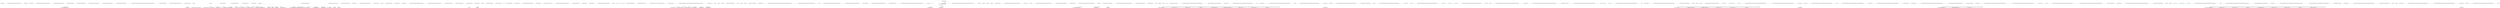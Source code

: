 digraph  {
n20 [label="Ninject.Interception.Dispatcher", span=""];
n0 [cluster="Ninject.Interception.Dispatcher.Dispatcher(Ninject.Interception.IAdviceRegistry, Ninject.Injection.IInjectorFactory)", label="Entry Ninject.Interception.Dispatcher.Dispatcher(Ninject.Interception.IAdviceRegistry, Ninject.Injection.IInjectorFactory)", span="11-11"];
n1 [cluster="Ninject.Interception.Dispatcher.Dispatcher(Ninject.Interception.IAdviceRegistry, Ninject.Injection.IInjectorFactory)", label="AdviceRegistry = adviceRegistry", span="13-13"];
n2 [cluster="Ninject.Interception.Dispatcher.Dispatcher(Ninject.Interception.IAdviceRegistry, Ninject.Injection.IInjectorFactory)", label="InjectorFactory = injectorFactory", span="14-14"];
n3 [cluster="Ninject.Interception.Dispatcher.Dispatcher(Ninject.Interception.IAdviceRegistry, Ninject.Injection.IInjectorFactory)", label="Exit Ninject.Interception.Dispatcher.Dispatcher(Ninject.Interception.IAdviceRegistry, Ninject.Injection.IInjectorFactory)", span="11-11"];
n4 [cluster="Ninject.Interception.Dispatcher.CreateInvocation(Ninject.Interception.MethodCall)", label="Entry Ninject.Interception.Dispatcher.CreateInvocation(Ninject.Interception.MethodCall)", span="17-17"];
n5 [cluster="Ninject.Interception.Dispatcher.CreateInvocation(Ninject.Interception.MethodCall)", label="var interceptors = AdviceRegistry.GetInterceptors(methodCall)", span="19-19"];
n6 [cluster="Ninject.Interception.Dispatcher.CreateInvocation(Ninject.Interception.MethodCall)", label="var injector = InjectorFactory.GetMethodInjector(methodCall.TargetMethod)", span="20-20"];
n7 [cluster="Ninject.Interception.Dispatcher.CreateInvocation(Ninject.Interception.MethodCall)", label="return new Invocation(methodCall, interceptors, injector);", span="22-22"];
n9 [cluster="Ninject.Interception.IAdviceRegistry.GetInterceptors(Ninject.Interception.MethodCall)", label="Entry Ninject.Interception.IAdviceRegistry.GetInterceptors(Ninject.Interception.MethodCall)", span="11-11"];
n10 [cluster="Ninject.Injection.IInjectorFactory.GetMethodInjector(System.Reflection.MethodInfo)", label="Entry Ninject.Injection.IInjectorFactory.GetMethodInjector(System.Reflection.MethodInfo)", span="11-11"];
n8 [cluster="Ninject.Interception.Dispatcher.CreateInvocation(Ninject.Interception.MethodCall)", label="Exit Ninject.Interception.Dispatcher.CreateInvocation(Ninject.Interception.MethodCall)", span="17-17"];
n11 [cluster="Ninject.Interception.Invocation.Invocation(Ninject.Interception.MethodCall, System.Collections.Generic.IEnumerable<Ninject.Interception.IInterceptor>, Ninject.Injection.Injectors.IMethodInjector)", label="Entry Ninject.Interception.Invocation.Invocation(Ninject.Interception.MethodCall, System.Collections.Generic.IEnumerable<Ninject.Interception.IInterceptor>, Ninject.Injection.Injectors.IMethodInjector)", span="15-15"];
n12 [cluster="Ninject.Interception.Dispatcher.Intercept(InvocationInfo)", label="Entry Ninject.Interception.Dispatcher.Intercept(InvocationInfo)", span="25-25"];
n13 [cluster="Ninject.Interception.Dispatcher.Intercept(InvocationInfo)", label="var methodCall = new MethodCall(info.Target, info.TargetMethod, info.CallingMethod, info.Arguments)", span="27-27"];
n14 [cluster="Ninject.Interception.Dispatcher.Intercept(InvocationInfo)", label="Invocation invocation = CreateInvocation(methodCall)", span="29-29"];
n18 [cluster="MethodCall.cstr", label="Entry MethodCall.cstr", span=""];
n15 [cluster="Ninject.Interception.Dispatcher.Intercept(InvocationInfo)", label="invocation.Proceed()", span="30-30"];
n16 [cluster="Ninject.Interception.Dispatcher.Intercept(InvocationInfo)", label="return invocation.ReturnValue;", span="32-32"];
n19 [cluster="Ninject.Interception.Invocation.Proceed()", label="Entry Ninject.Interception.Invocation.Proceed()", span="24-24"];
n17 [cluster="Ninject.Interception.Dispatcher.Intercept(InvocationInfo)", label="Exit Ninject.Interception.Dispatcher.Intercept(InvocationInfo)", span="25-25"];
m0_68 [cluster="Ninject.Planning.IPlanner.GetPlan(System.Type)", file="Context.cs", label="Entry Ninject.Planning.IPlanner.GetPlan(System.Type)", span="30-30"];
m0_30 [cluster="Ninject.Activation.Context.Resolve()", file="Context.cs", label="Entry Ninject.Activation.Context.Resolve()", span="135-135"];
m0_31 [cluster="Ninject.Activation.Context.Resolve()", file="Context.cs", label="this.IsCyclical(this.Request.ParentContext)", span="137-137"];
m0_32 [cluster="Ninject.Activation.Context.Resolve()", file="Context.cs", label="throw new ActivationException(ExceptionFormatter.CyclicalDependenciesDetected(this));", span="139-139"];
m0_33 [cluster="Ninject.Activation.Context.Resolve()", file="Context.cs", label="this.cachedScope = this.Request.GetScope() ?? this.Binding.GetScope(this)", span="144-144"];
m0_34 [cluster="Ninject.Activation.Context.Resolve()", file="Context.cs", label="this.cachedScope != null", span="146-146"];
m0_35 [cluster="Ninject.Activation.Context.Resolve()", file="Context.cs", label="this.cachedScope", span="148-148"];
m0_37 [cluster="Ninject.Activation.Context.Resolve()", file="Context.cs", label="return this.ResolveInternal(null);", span="155-155"];
m0_36 [cluster="Ninject.Activation.Context.Resolve()", file="Context.cs", label="return this.ResolveInternal(this.cachedScope);", span="150-150"];
m0_38 [cluster="Ninject.Activation.Context.Resolve()", file="Context.cs", label="Exit Ninject.Activation.Context.Resolve()", span="135-135"];
m0_29 [cluster="Ninject.Planning.Bindings.IBindingConfiguration.GetProvider(Ninject.Activation.IContext)", file="Context.cs", label="Entry Ninject.Planning.Bindings.IBindingConfiguration.GetProvider(Ninject.Activation.IContext)", span="75-75"];
m0_66 [cluster="System.Collections.Generic.Stack<T>.Pop()", file="Context.cs", label="Entry System.Collections.Generic.Stack<T>.Pop()", span="0-0"];
m0_70 [cluster="object.GetType()", file="Context.cs", label="Entry object.GetType()", span="0-0"];
m0_40 [cluster="Ninject.ActivationException.ActivationException(string)", file="Context.cs", label="Entry Ninject.ActivationException.ActivationException(string)", span="30-30"];
m0_21 [cluster="Ninject.Activation.Context.GetScope()", file="Context.cs", label="Entry Ninject.Activation.Context.GetScope()", span="117-117"];
m0_22 [cluster="Ninject.Activation.Context.GetScope()", file="Context.cs", label="return this.cachedScope ?? this.Request.GetScope() ?? this.Binding.GetScope(this);", span="119-119"];
m0_23 [cluster="Ninject.Activation.Context.GetScope()", file="Context.cs", label="Exit Ninject.Activation.Context.GetScope()", span="117-117"];
m0_41 [cluster="Ninject.Infrastructure.Introspection.ExceptionFormatter.CyclicalDependenciesDetected(Ninject.Activation.IContext)", file="Context.cs", label="Entry Ninject.Infrastructure.Introspection.ExceptionFormatter.CyclicalDependenciesDetected(Ninject.Activation.IContext)", span="149-149"];
m0_69 [cluster="Ninject.Activation.Caching.ICache.Remember(Ninject.Activation.IContext, Ninject.Activation.InstanceReference)", file="Context.cs", label="Entry Ninject.Activation.Caching.ICache.Remember(Ninject.Activation.IContext, Ninject.Activation.InstanceReference)", span="27-27"];
m0_18 [cluster="Ninject.Infrastructure.Ensure.ArgumentNotNull(object, string)", file="Context.cs", label="Entry Ninject.Infrastructure.Ensure.ArgumentNotNull(object, string)", span="22-22"];
m0_65 [cluster="Ninject.Activation.IProvider.Create(Ninject.Activation.IContext)", file="Context.cs", label="Entry Ninject.Activation.IProvider.Create(Ninject.Activation.IContext)", span="27-27"];
m0_42 [cluster="Ninject.Activation.Context.ResolveInternal(object)", file="Context.cs", label="Entry Ninject.Activation.Context.ResolveInternal(object)", span="164-164"];
m0_43 [cluster="Ninject.Activation.Context.ResolveInternal(object)", file="Context.cs", label="var cachedInstance = this.Cache.TryGet(this)", span="166-166"];
m0_55 [cluster="Ninject.Activation.Context.ResolveInternal(object)", file="Context.cs", label="scope != null", span="194-194"];
m0_44 [cluster="Ninject.Activation.Context.ResolveInternal(object)", file="Context.cs", label="cachedInstance != null", span="168-168"];
m0_45 [cluster="Ninject.Activation.Context.ResolveInternal(object)", file="Context.cs", label="return cachedInstance;", span="170-170"];
m0_46 [cluster="Ninject.Activation.Context.ResolveInternal(object)", file="Context.cs", label="this.Request.ActiveBindings.Push(this.Binding)", span="173-173"];
m0_47 [cluster="Ninject.Activation.Context.ResolveInternal(object)", file="Context.cs", label="var reference = new InstanceReference { Instance = this.GetProvider().Create(this) }", span="175-175"];
m0_48 [cluster="Ninject.Activation.Context.ResolveInternal(object)", file="Context.cs", label="this.Request.ActiveBindings.Pop()", span="177-177"];
m0_49 [cluster="Ninject.Activation.Context.ResolveInternal(object)", file="Context.cs", label="reference.Instance == null", span="179-179"];
m0_56 [cluster="Ninject.Activation.Context.ResolveInternal(object)", file="Context.cs", label="this.Cache.Remember(this, reference)", span="196-196"];
m0_58 [cluster="Ninject.Activation.Context.ResolveInternal(object)", file="Context.cs", label="this.Plan = this.Planner.GetPlan(reference.Instance.GetType())", span="201-201"];
m0_59 [cluster="Ninject.Activation.Context.ResolveInternal(object)", file="Context.cs", label="this.Pipeline.Activate(this, reference)", span="204-204"];
m0_60 [cluster="Ninject.Activation.Context.ResolveInternal(object)", file="Context.cs", label="return reference.Instance;", span="206-206"];
m0_50 [cluster="Ninject.Activation.Context.ResolveInternal(object)", file="Context.cs", label="!this.Kernel.Settings.AllowNullInjection", span="181-181"];
m0_51 [cluster="Ninject.Activation.Context.ResolveInternal(object)", file="Context.cs", label="throw new ActivationException(ExceptionFormatter.ProviderReturnedNull(this));", span="183-183"];
m0_52 [cluster="Ninject.Activation.Context.ResolveInternal(object)", file="Context.cs", label="this.Plan == null", span="186-186"];
m0_53 [cluster="Ninject.Activation.Context.ResolveInternal(object)", file="Context.cs", label="this.Plan = this.Planner.GetPlan(this.Request.Service)", span="188-188"];
m0_54 [cluster="Ninject.Activation.Context.ResolveInternal(object)", file="Context.cs", label="return null;", span="191-191"];
m0_57 [cluster="Ninject.Activation.Context.ResolveInternal(object)", file="Context.cs", label="this.Plan == null", span="199-199"];
m0_61 [cluster="Ninject.Activation.Context.ResolveInternal(object)", file="Context.cs", label="Exit Ninject.Activation.Context.ResolveInternal(object)", span="164-164"];
m0_24 [cluster="Ninject.Activation.IRequest.GetScope()", file="Context.cs", label="Entry Ninject.Activation.IRequest.GetScope()", span="89-89"];
m0_25 [cluster="Ninject.Planning.Bindings.IBindingConfiguration.GetScope(Ninject.Activation.IContext)", file="Context.cs", label="Entry Ninject.Planning.Bindings.IBindingConfiguration.GetScope(Ninject.Activation.IContext)", span="82-82"];
m0_81 [cluster="Ninject.Activation.IContext.GetScope()", file="Context.cs", label="Entry Ninject.Activation.IContext.GetScope()", span="72-72"];
m0_20 [cluster="System.Collections.Generic.IEnumerable<TSource>.ToList<TSource>()", file="Context.cs", label="Entry System.Collections.Generic.IEnumerable<TSource>.ToList<TSource>()", span="0-0"];
m0_67 [cluster="Ninject.Infrastructure.Introspection.ExceptionFormatter.ProviderReturnedNull(Ninject.Activation.IContext)", file="Context.cs", label="Entry Ninject.Infrastructure.Introspection.ExceptionFormatter.ProviderReturnedNull(Ninject.Activation.IContext)", span="313-313"];
m0_64 [cluster="Ninject.Activation.InstanceReference.InstanceReference()", file="Context.cs", label="Entry Ninject.Activation.InstanceReference.InstanceReference()", span="16-16"];
m0_26 [cluster="Ninject.Activation.Context.GetProvider()", file="Context.cs", label="Entry Ninject.Activation.Context.GetProvider()", span="126-126"];
m0_27 [cluster="Ninject.Activation.Context.GetProvider()", file="Context.cs", label="return this.Binding.GetProvider(this);", span="128-128"];
m0_28 [cluster="Ninject.Activation.Context.GetProvider()", file="Context.cs", label="Exit Ninject.Activation.Context.GetProvider()", span="126-126"];
m0_71 [cluster="Ninject.Activation.IPipeline.Activate(Ninject.Activation.IContext, Ninject.Activation.InstanceReference)", file="Context.cs", label="Entry Ninject.Activation.IPipeline.Activate(Ninject.Activation.IContext, Ninject.Activation.InstanceReference)", span="29-29"];
m0_39 [cluster="Ninject.Activation.Context.IsCyclical(Ninject.Activation.IContext)", file="Context.cs", label="Entry Ninject.Activation.Context.IsCyclical(Ninject.Activation.IContext)", span="209-209"];
m0_72 [cluster="Ninject.Activation.Context.IsCyclical(Ninject.Activation.IContext)", file="Context.cs", label="targetContext == null", span="211-211"];
m0_75 [cluster="Ninject.Activation.Context.IsCyclical(Ninject.Activation.IContext)", file="Context.cs", label="(this.Request.Target is ParameterTarget && targetContext.Request.Target is ParameterTarget) || targetContext.GetScope() != this.GetScope() || this.GetScope() == null", span="218-218"];
m0_77 [cluster="Ninject.Activation.Context.IsCyclical(Ninject.Activation.IContext)", file="Context.cs", label="this.IsCyclical(targetContext.Request.ParentContext)", span="224-224"];
m0_73 [cluster="Ninject.Activation.Context.IsCyclical(Ninject.Activation.IContext)", file="Context.cs", label="return false;", span="213-213"];
m0_76 [cluster="Ninject.Activation.Context.IsCyclical(Ninject.Activation.IContext)", file="Context.cs", label="return true;", span="220-220"];
m0_78 [cluster="Ninject.Activation.Context.IsCyclical(Ninject.Activation.IContext)", file="Context.cs", label="return true;", span="226-226"];
m0_79 [cluster="Ninject.Activation.Context.IsCyclical(Ninject.Activation.IContext)", file="Context.cs", label="return false;", span="229-229"];
m0_80 [cluster="Ninject.Activation.Context.IsCyclical(Ninject.Activation.IContext)", file="Context.cs", label="Exit Ninject.Activation.Context.IsCyclical(Ninject.Activation.IContext)", span="209-209"];
m0_62 [cluster="Ninject.Activation.Caching.ICache.TryGet(Ninject.Activation.IContext)", file="Context.cs", label="Entry Ninject.Activation.Caching.ICache.TryGet(Ninject.Activation.IContext)", span="34-34"];
m0_19 [cluster="System.Collections.Generic.IEnumerable<TSource>.Union<TSource>(System.Collections.Generic.IEnumerable<TSource>)", file="Context.cs", label="Entry System.Collections.Generic.IEnumerable<TSource>.Union<TSource>(System.Collections.Generic.IEnumerable<TSource>)", span="0-0"];
m0_63 [cluster="System.Collections.Generic.Stack<T>.Push(T)", file="Context.cs", label="Entry System.Collections.Generic.Stack<T>.Push(T)", span="0-0"];
m0_0 [cluster="Ninject.Activation.Context.Context(Ninject.IKernel, Ninject.Activation.IRequest, Ninject.Planning.Bindings.IBinding, Ninject.Activation.Caching.ICache, Ninject.Planning.IPlanner, Ninject.Activation.IPipeline)", file="Context.cs", label="Entry Ninject.Activation.Context.Context(Ninject.IKernel, Ninject.Activation.IRequest, Ninject.Planning.Bindings.IBinding, Ninject.Activation.Caching.ICache, Ninject.Planning.IPlanner, Ninject.Activation.IPipeline)", span="38-38"];
m0_1 [cluster="Ninject.Activation.Context.Context(Ninject.IKernel, Ninject.Activation.IRequest, Ninject.Planning.Bindings.IBinding, Ninject.Activation.Caching.ICache, Ninject.Planning.IPlanner, Ninject.Activation.IPipeline)", file="Context.cs", label="Ensure.ArgumentNotNull(kernel, ''kernel'')", span="40-40"];
m0_2 [cluster="Ninject.Activation.Context.Context(Ninject.IKernel, Ninject.Activation.IRequest, Ninject.Planning.Bindings.IBinding, Ninject.Activation.Caching.ICache, Ninject.Planning.IPlanner, Ninject.Activation.IPipeline)", file="Context.cs", label="Ensure.ArgumentNotNull(request, ''request'')", span="41-41"];
m0_3 [cluster="Ninject.Activation.Context.Context(Ninject.IKernel, Ninject.Activation.IRequest, Ninject.Planning.Bindings.IBinding, Ninject.Activation.Caching.ICache, Ninject.Planning.IPlanner, Ninject.Activation.IPipeline)", file="Context.cs", label="Ensure.ArgumentNotNull(binding, ''binding'')", span="42-42"];
m0_4 [cluster="Ninject.Activation.Context.Context(Ninject.IKernel, Ninject.Activation.IRequest, Ninject.Planning.Bindings.IBinding, Ninject.Activation.Caching.ICache, Ninject.Planning.IPlanner, Ninject.Activation.IPipeline)", file="Context.cs", label="Ensure.ArgumentNotNull(cache, ''cache'')", span="43-43"];
m0_5 [cluster="Ninject.Activation.Context.Context(Ninject.IKernel, Ninject.Activation.IRequest, Ninject.Planning.Bindings.IBinding, Ninject.Activation.Caching.ICache, Ninject.Planning.IPlanner, Ninject.Activation.IPipeline)", file="Context.cs", label="Ensure.ArgumentNotNull(planner, ''planner'')", span="44-44"];
m0_6 [cluster="Ninject.Activation.Context.Context(Ninject.IKernel, Ninject.Activation.IRequest, Ninject.Planning.Bindings.IBinding, Ninject.Activation.Caching.ICache, Ninject.Planning.IPlanner, Ninject.Activation.IPipeline)", file="Context.cs", label="Ensure.ArgumentNotNull(pipeline, ''pipeline'')", span="45-45"];
m0_7 [cluster="Ninject.Activation.Context.Context(Ninject.IKernel, Ninject.Activation.IRequest, Ninject.Planning.Bindings.IBinding, Ninject.Activation.Caching.ICache, Ninject.Planning.IPlanner, Ninject.Activation.IPipeline)", file="Context.cs", label="this.Kernel = kernel", span="47-47"];
m0_8 [cluster="Ninject.Activation.Context.Context(Ninject.IKernel, Ninject.Activation.IRequest, Ninject.Planning.Bindings.IBinding, Ninject.Activation.Caching.ICache, Ninject.Planning.IPlanner, Ninject.Activation.IPipeline)", file="Context.cs", label="this.Request = request", span="48-48"];
m0_9 [cluster="Ninject.Activation.Context.Context(Ninject.IKernel, Ninject.Activation.IRequest, Ninject.Planning.Bindings.IBinding, Ninject.Activation.Caching.ICache, Ninject.Planning.IPlanner, Ninject.Activation.IPipeline)", file="Context.cs", label="this.Binding = binding", span="49-49"];
m0_10 [cluster="Ninject.Activation.Context.Context(Ninject.IKernel, Ninject.Activation.IRequest, Ninject.Planning.Bindings.IBinding, Ninject.Activation.Caching.ICache, Ninject.Planning.IPlanner, Ninject.Activation.IPipeline)", file="Context.cs", label="this.Parameters = request.Parameters.Union(binding.Parameters).ToList()", span="50-50"];
m0_11 [cluster="Ninject.Activation.Context.Context(Ninject.IKernel, Ninject.Activation.IRequest, Ninject.Planning.Bindings.IBinding, Ninject.Activation.Caching.ICache, Ninject.Planning.IPlanner, Ninject.Activation.IPipeline)", file="Context.cs", label="this.Cache = cache", span="52-52"];
m0_12 [cluster="Ninject.Activation.Context.Context(Ninject.IKernel, Ninject.Activation.IRequest, Ninject.Planning.Bindings.IBinding, Ninject.Activation.Caching.ICache, Ninject.Planning.IPlanner, Ninject.Activation.IPipeline)", file="Context.cs", label="this.Planner = planner", span="53-53"];
m0_13 [cluster="Ninject.Activation.Context.Context(Ninject.IKernel, Ninject.Activation.IRequest, Ninject.Planning.Bindings.IBinding, Ninject.Activation.Caching.ICache, Ninject.Planning.IPlanner, Ninject.Activation.IPipeline)", file="Context.cs", label="this.Pipeline = pipeline", span="54-54"];
m0_14 [cluster="Ninject.Activation.Context.Context(Ninject.IKernel, Ninject.Activation.IRequest, Ninject.Planning.Bindings.IBinding, Ninject.Activation.Caching.ICache, Ninject.Planning.IPlanner, Ninject.Activation.IPipeline)", file="Context.cs", label="binding.Service.IsGenericTypeDefinition", span="56-56"];
m0_16 [cluster="Ninject.Activation.Context.Context(Ninject.IKernel, Ninject.Activation.IRequest, Ninject.Planning.Bindings.IBinding, Ninject.Activation.Caching.ICache, Ninject.Planning.IPlanner, Ninject.Activation.IPipeline)", file="Context.cs", label="this.GenericArguments = request.Service.GenericTypeArguments", span="59-59"];
m0_15 [cluster="Ninject.Activation.Context.Context(Ninject.IKernel, Ninject.Activation.IRequest, Ninject.Planning.Bindings.IBinding, Ninject.Activation.Caching.ICache, Ninject.Planning.IPlanner, Ninject.Activation.IPipeline)", file="Context.cs", label="this.HasInferredGenericArguments = true", span="58-58"];
m0_17 [cluster="Ninject.Activation.Context.Context(Ninject.IKernel, Ninject.Activation.IRequest, Ninject.Planning.Bindings.IBinding, Ninject.Activation.Caching.ICache, Ninject.Planning.IPlanner, Ninject.Activation.IPipeline)", file="Context.cs", label="Exit Ninject.Activation.Context.Context(Ninject.IKernel, Ninject.Activation.IRequest, Ninject.Planning.Bindings.IBinding, Ninject.Activation.Caching.ICache, Ninject.Planning.IPlanner, Ninject.Activation.IPipeline)", span="38-38"];
m0_82 [file="Context.cs", label="Ninject.Activation.Context", span=""];
m1_13 [cluster="Ninject.Planning.Bindings.Resolvers.DefaultValueBindingResolver.DefaultParameterValueProvider.DefaultParameterValueProvider(System.Type)", file="DefaultValueBindingResolver.cs", label="Entry Ninject.Planning.Bindings.Resolvers.DefaultValueBindingResolver.DefaultParameterValueProvider.DefaultParameterValueProvider(System.Type)", span="51-51"];
m1_16 [cluster="Ninject.Planning.Bindings.Resolvers.DefaultValueBindingResolver.DefaultParameterValueProvider.DefaultParameterValueProvider(System.Type)", file="DefaultValueBindingResolver.cs", label="this.Type = type", span="53-53"];
m1_17 [cluster="Ninject.Planning.Bindings.Resolvers.DefaultValueBindingResolver.DefaultParameterValueProvider.DefaultParameterValueProvider(System.Type)", file="DefaultValueBindingResolver.cs", label="Exit Ninject.Planning.Bindings.Resolvers.DefaultValueBindingResolver.DefaultParameterValueProvider.DefaultParameterValueProvider(System.Type)", span="51-51"];
m1_4 [cluster="Ninject.Planning.Bindings.Resolvers.DefaultValueBindingResolver.HasDefaultValue(Ninject.Planning.Targets.ITarget)", file="DefaultValueBindingResolver.cs", label="Entry Ninject.Planning.Bindings.Resolvers.DefaultValueBindingResolver.HasDefaultValue(Ninject.Planning.Targets.ITarget)", span="44-44"];
m1_14 [cluster="Ninject.Planning.Bindings.Resolvers.DefaultValueBindingResolver.HasDefaultValue(Ninject.Planning.Targets.ITarget)", file="DefaultValueBindingResolver.cs", label="return target != null && target.HasDefaultValue;", span="46-46"];
m1_15 [cluster="Ninject.Planning.Bindings.Resolvers.DefaultValueBindingResolver.HasDefaultValue(Ninject.Planning.Targets.ITarget)", file="DefaultValueBindingResolver.cs", label="Exit Ninject.Planning.Bindings.Resolvers.DefaultValueBindingResolver.HasDefaultValue(Ninject.Planning.Targets.ITarget)", span="44-44"];
m1_5 [cluster="Ninject.Planning.Bindings.Binding.Binding(System.Type)", file="DefaultValueBindingResolver.cs", label="Entry Ninject.Planning.Bindings.Binding.Binding(System.Type)", span="26-26"];
m1_0 [cluster="Ninject.Planning.Bindings.Resolvers.DefaultValueBindingResolver.Resolve(Ninject.Infrastructure.Multimap<System.Type, Ninject.Planning.Bindings.IBinding>, Ninject.Activation.IRequest)", file="DefaultValueBindingResolver.cs", label="Entry Ninject.Planning.Bindings.Resolvers.DefaultValueBindingResolver.Resolve(Ninject.Infrastructure.Multimap<System.Type, Ninject.Planning.Bindings.IBinding>, Ninject.Activation.IRequest)", span="29-29"];
m1_1 [cluster="Ninject.Planning.Bindings.Resolvers.DefaultValueBindingResolver.Resolve(Ninject.Infrastructure.Multimap<System.Type, Ninject.Planning.Bindings.IBinding>, Ninject.Activation.IRequest)", file="DefaultValueBindingResolver.cs", label="var service = request.Service", span="31-31"];
m1_2 [cluster="Ninject.Planning.Bindings.Resolvers.DefaultValueBindingResolver.Resolve(Ninject.Infrastructure.Multimap<System.Type, Ninject.Planning.Bindings.IBinding>, Ninject.Activation.IRequest)", file="DefaultValueBindingResolver.cs", label="return HasDefaultValue(request.Target)\r\n                       ? new[]\r\n                             {\r\n                                 new Binding(service)\r\n                                     {\r\n                                         Condition = r => HasDefaultValue(r.Target),\r\n                                         ProviderCallback = _ => new DefaultParameterValueProvider(service),\r\n                                     },\r\n                             }\r\n                       : Enumerable.Empty<IBinding>();", span="32-41"];
m1_3 [cluster="Ninject.Planning.Bindings.Resolvers.DefaultValueBindingResolver.Resolve(Ninject.Infrastructure.Multimap<System.Type, Ninject.Planning.Bindings.IBinding>, Ninject.Activation.IRequest)", file="DefaultValueBindingResolver.cs", label="Exit Ninject.Planning.Bindings.Resolvers.DefaultValueBindingResolver.Resolve(Ninject.Infrastructure.Multimap<System.Type, Ninject.Planning.Bindings.IBinding>, Ninject.Activation.IRequest)", span="29-29"];
m1_10 [cluster="lambda expression", file="DefaultValueBindingResolver.cs", label="Entry lambda expression", span="38-38"];
m1_11 [cluster="lambda expression", file="DefaultValueBindingResolver.cs", label="new DefaultParameterValueProvider(service)", span="38-38"];
m1_8 [cluster="lambda expression", file="DefaultValueBindingResolver.cs", label="HasDefaultValue(r.Target)", span="37-37"];
m1_7 [cluster="lambda expression", file="DefaultValueBindingResolver.cs", label="Entry lambda expression", span="37-37"];
m1_9 [cluster="lambda expression", file="DefaultValueBindingResolver.cs", label="Exit lambda expression", span="37-37"];
m1_12 [cluster="lambda expression", file="DefaultValueBindingResolver.cs", label="Exit lambda expression", span="38-38"];
m1_6 [cluster="System.Linq.Enumerable.Empty<TResult>()", file="DefaultValueBindingResolver.cs", label="Entry System.Linq.Enumerable.Empty<TResult>()", span="0-0"];
m1_18 [cluster="Ninject.Planning.Bindings.Resolvers.DefaultValueBindingResolver.DefaultParameterValueProvider.Create(Ninject.Activation.IContext)", file="DefaultValueBindingResolver.cs", label="Entry Ninject.Planning.Bindings.Resolvers.DefaultValueBindingResolver.DefaultParameterValueProvider.Create(Ninject.Activation.IContext)", span="58-58"];
m1_19 [cluster="Ninject.Planning.Bindings.Resolvers.DefaultValueBindingResolver.DefaultParameterValueProvider.Create(Ninject.Activation.IContext)", file="DefaultValueBindingResolver.cs", label="var target = context.Request.Target", span="60-60"];
m1_20 [cluster="Ninject.Planning.Bindings.Resolvers.DefaultValueBindingResolver.DefaultParameterValueProvider.Create(Ninject.Activation.IContext)", color=green, community=0, file="DefaultValueBindingResolver.cs", label="return target?.DefaultValue;", prediction=0, span="61-61"];
m1_21 [cluster="Ninject.Planning.Bindings.Resolvers.DefaultValueBindingResolver.DefaultParameterValueProvider.Create(Ninject.Activation.IContext)", file="DefaultValueBindingResolver.cs", label="Exit Ninject.Planning.Bindings.Resolvers.DefaultValueBindingResolver.DefaultParameterValueProvider.Create(Ninject.Activation.IContext)", span="58-58"];
m1_22 [file="DefaultValueBindingResolver.cs", label=service, span=""];
m1_23 [file="DefaultValueBindingResolver.cs", label="Ninject.Planning.Bindings.Resolvers.DefaultValueBindingResolver.DefaultParameterValueProvider", span=""];
m2_0 [cluster="Ninject.Activation.Strategies.MethodInjectionStrategy.Activate(Ninject.Activation.IContext, Ninject.Activation.InstanceReference)", file="KernelBase.cs", label="Entry Ninject.Activation.Strategies.MethodInjectionStrategy.Activate(Ninject.Activation.IContext, Ninject.Activation.InstanceReference)", span="30-30"];
m2_1 [cluster="Ninject.Activation.Strategies.MethodInjectionStrategy.Activate(Ninject.Activation.IContext, Ninject.Activation.InstanceReference)", file="KernelBase.cs", label="context.Plan.GetAll<MethodInjectionDirective>()", span="32-32"];
m2_2 [cluster="Ninject.Activation.Strategies.MethodInjectionStrategy.Activate(Ninject.Activation.IContext, Ninject.Activation.InstanceReference)", file="KernelBase.cs", label="var arguments = directive.Targets.Select(target => target.ResolveWithin(context))", span="34-34"];
m2_3 [cluster="Ninject.Activation.Strategies.MethodInjectionStrategy.Activate(Ninject.Activation.IContext, Ninject.Activation.InstanceReference)", file="KernelBase.cs", label="directive.Injector(reference.Instance, arguments.ToArray())", span="35-35"];
m2_4 [cluster="Ninject.Activation.Strategies.MethodInjectionStrategy.Activate(Ninject.Activation.IContext, Ninject.Activation.InstanceReference)", file="KernelBase.cs", label="Exit Ninject.Activation.Strategies.MethodInjectionStrategy.Activate(Ninject.Activation.IContext, Ninject.Activation.InstanceReference)", span="30-30"];
m2_12 [cluster="Ninject.Planning.Targets.ITarget.ResolveWithin(Ninject.Activation.IContext)", file="KernelBase.cs", label="Entry Ninject.Planning.Targets.ITarget.ResolveWithin(Ninject.Activation.IContext)", span="64-64"];
m2_5 [cluster="Ninject.Planning.IPlan.GetAll<TDirective>()", file="KernelBase.cs", label="Entry Ninject.Planning.IPlan.GetAll<TDirective>()", span="58-58"];
m2_8 [cluster="Unk.Injector", file="KernelBase.cs", label="Entry Unk.Injector", span=""];
m2_9 [cluster="lambda expression", file="KernelBase.cs", label="Entry lambda expression", span="34-34"];
m2_10 [cluster="lambda expression", file="KernelBase.cs", label="target.ResolveWithin(context)", span="34-34"];
m2_11 [cluster="lambda expression", file="KernelBase.cs", label="Exit lambda expression", span="34-34"];
m2_7 [cluster="Unk.ToArray", file="KernelBase.cs", label="Entry Unk.ToArray", span=""];
m2_6 [cluster="Unk.Select", file="KernelBase.cs", label="Entry Unk.Select", span=""];
m2_13 [file="KernelBase.cs", label="Ninject.Activation.IContext", span=""];
m4_8 [cluster="Ninject.Syntax.IBindingToSyntax<T1>.To<TImplementation>()", file="WhenServiceRequestsUnconstrainedArrayOfDependencies.cs", label="Entry Ninject.Syntax.IBindingToSyntax<T1>.To<TImplementation>()", span="31-31"];
m4_0 [cluster="Ninject.Tests.Integration.EnumerableDependenciesTests.WhenServiceRequestsUnconstrainedArrayOfDependencies.ServiceIsInjectedWithArrayOfAllAvailableDependencies()", file="WhenServiceRequestsUnconstrainedArrayOfDependencies.cs", label="Entry Ninject.Tests.Integration.EnumerableDependenciesTests.WhenServiceRequestsUnconstrainedArrayOfDependencies.ServiceIsInjectedWithArrayOfAllAvailableDependencies()", span="9-9"];
m4_1 [cluster="Ninject.Tests.Integration.EnumerableDependenciesTests.WhenServiceRequestsUnconstrainedArrayOfDependencies.ServiceIsInjectedWithArrayOfAllAvailableDependencies()", file="WhenServiceRequestsUnconstrainedArrayOfDependencies.cs", label="this.Kernel.Bind<IParent>().To<RequestsArray>()", span="11-11"];
m4_2 [cluster="Ninject.Tests.Integration.EnumerableDependenciesTests.WhenServiceRequestsUnconstrainedArrayOfDependencies.ServiceIsInjectedWithArrayOfAllAvailableDependencies()", file="WhenServiceRequestsUnconstrainedArrayOfDependencies.cs", label="this.Kernel.Bind<IChild>().To<ChildA>()", span="12-12"];
m4_3 [cluster="Ninject.Tests.Integration.EnumerableDependenciesTests.WhenServiceRequestsUnconstrainedArrayOfDependencies.ServiceIsInjectedWithArrayOfAllAvailableDependencies()", file="WhenServiceRequestsUnconstrainedArrayOfDependencies.cs", label="this.Kernel.Bind<IChild>().To<ChildB>()", span="13-13"];
m4_4 [cluster="Ninject.Tests.Integration.EnumerableDependenciesTests.WhenServiceRequestsUnconstrainedArrayOfDependencies.ServiceIsInjectedWithArrayOfAllAvailableDependencies()", file="WhenServiceRequestsUnconstrainedArrayOfDependencies.cs", label="var parent = this.Kernel.Get<IParent>()", span="15-15"];
m4_5 [cluster="Ninject.Tests.Integration.EnumerableDependenciesTests.WhenServiceRequestsUnconstrainedArrayOfDependencies.ServiceIsInjectedWithArrayOfAllAvailableDependencies()", file="WhenServiceRequestsUnconstrainedArrayOfDependencies.cs", label="VerifyInjection(parent)", span="17-17"];
m4_6 [cluster="Ninject.Tests.Integration.EnumerableDependenciesTests.WhenServiceRequestsUnconstrainedArrayOfDependencies.ServiceIsInjectedWithArrayOfAllAvailableDependencies()", file="WhenServiceRequestsUnconstrainedArrayOfDependencies.cs", label="Exit Ninject.Tests.Integration.EnumerableDependenciesTests.WhenServiceRequestsUnconstrainedArrayOfDependencies.ServiceIsInjectedWithArrayOfAllAvailableDependencies()", span="9-9"];
m4_26 [cluster="Unk.Be", file="WhenServiceRequestsUnconstrainedArrayOfDependencies.cs", label="Entry Unk.Be", span=""];
m4_7 [cluster="Ninject.Syntax.BindingRoot.Bind<T>()", file="WhenServiceRequestsUnconstrainedArrayOfDependencies.cs", label="Entry Ninject.Syntax.BindingRoot.Bind<T>()", span="34-34"];
m4_10 [cluster="Ninject.Tests.Integration.EnumerableDependenciesTests.UnconstrainedDependenciesContext.VerifyInjection(Ninject.Tests.Integration.EnumerableDependenciesTests.Fakes.IParent)", file="WhenServiceRequestsUnconstrainedArrayOfDependencies.cs", label="Entry Ninject.Tests.Integration.EnumerableDependenciesTests.UnconstrainedDependenciesContext.VerifyInjection(Ninject.Tests.Integration.EnumerableDependenciesTests.Fakes.IParent)", span="7-7"];
m4_24 [cluster="Unk.Should", file="WhenServiceRequestsUnconstrainedArrayOfDependencies.cs", label="Entry Unk.Should", span=""];
m4_18 [cluster="Ninject.Tests.Integration.EnumerableDependenciesTests.WhenServiceRequestsUnconstrainedArrayOfDependencies.EmptyArrayIsInjectedWhenNoBindingIsAvailable()", file="WhenServiceRequestsUnconstrainedArrayOfDependencies.cs", label="Entry Ninject.Tests.Integration.EnumerableDependenciesTests.WhenServiceRequestsUnconstrainedArrayOfDependencies.EmptyArrayIsInjectedWhenNoBindingIsAvailable()", span="33-33"];
m4_19 [cluster="Ninject.Tests.Integration.EnumerableDependenciesTests.WhenServiceRequestsUnconstrainedArrayOfDependencies.EmptyArrayIsInjectedWhenNoBindingIsAvailable()", file="WhenServiceRequestsUnconstrainedArrayOfDependencies.cs", label="this.Kernel.Bind<IParent>().To<RequestsArray>()", span="35-35"];
m4_20 [cluster="Ninject.Tests.Integration.EnumerableDependenciesTests.WhenServiceRequestsUnconstrainedArrayOfDependencies.EmptyArrayIsInjectedWhenNoBindingIsAvailable()", file="WhenServiceRequestsUnconstrainedArrayOfDependencies.cs", label="var parent = this.Kernel.Get<IParent>()", span="37-37"];
m4_21 [cluster="Ninject.Tests.Integration.EnumerableDependenciesTests.WhenServiceRequestsUnconstrainedArrayOfDependencies.EmptyArrayIsInjectedWhenNoBindingIsAvailable()", file="WhenServiceRequestsUnconstrainedArrayOfDependencies.cs", label="parent.Should().NotBeNull()", span="39-39"];
m4_22 [cluster="Ninject.Tests.Integration.EnumerableDependenciesTests.WhenServiceRequestsUnconstrainedArrayOfDependencies.EmptyArrayIsInjectedWhenNoBindingIsAvailable()", file="WhenServiceRequestsUnconstrainedArrayOfDependencies.cs", label="parent.Children.Count.Should().Be(0)", span="40-40"];
m4_23 [cluster="Ninject.Tests.Integration.EnumerableDependenciesTests.WhenServiceRequestsUnconstrainedArrayOfDependencies.EmptyArrayIsInjectedWhenNoBindingIsAvailable()", file="WhenServiceRequestsUnconstrainedArrayOfDependencies.cs", label="Exit Ninject.Tests.Integration.EnumerableDependenciesTests.WhenServiceRequestsUnconstrainedArrayOfDependencies.EmptyArrayIsInjectedWhenNoBindingIsAvailable()", span="33-33"];
m4_9 [cluster="Ninject.Syntax.IResolutionRoot.Get<T>(params Ninject.Parameters.IParameter[])", file="WhenServiceRequestsUnconstrainedArrayOfDependencies.cs", label="Entry Ninject.Syntax.IResolutionRoot.Get<T>(params Ninject.Parameters.IParameter[])", span="31-31"];
m4_25 [cluster="Unk.NotBeNull", file="WhenServiceRequestsUnconstrainedArrayOfDependencies.cs", label="Entry Unk.NotBeNull", span=""];
m4_33 [cluster="Ninject.Tests.Integration.EnumerableDependenciesTests.WhenServiceRequestsUnconstrainedArrayOfDependencies.EmptyArrayIsResolvedIfElementTypeIsMissingBinding()", file="WhenServiceRequestsUnconstrainedArrayOfDependencies.cs", label="Entry Ninject.Tests.Integration.EnumerableDependenciesTests.WhenServiceRequestsUnconstrainedArrayOfDependencies.EmptyArrayIsResolvedIfElementTypeIsMissingBinding()", span="56-56"];
m4_34 [cluster="Ninject.Tests.Integration.EnumerableDependenciesTests.WhenServiceRequestsUnconstrainedArrayOfDependencies.EmptyArrayIsResolvedIfElementTypeIsMissingBinding()", color=green, community=0, file="WhenServiceRequestsUnconstrainedArrayOfDependencies.cs", label="var children = this.Kernel.Get<IChild[]>()", prediction=1, span="58-58"];
m4_35 [cluster="Ninject.Tests.Integration.EnumerableDependenciesTests.WhenServiceRequestsUnconstrainedArrayOfDependencies.EmptyArrayIsResolvedIfElementTypeIsMissingBinding()", color=green, community=0, file="WhenServiceRequestsUnconstrainedArrayOfDependencies.cs", label="children.Should().BeEmpty()", prediction=2, span="60-60"];
m4_36 [cluster="Ninject.Tests.Integration.EnumerableDependenciesTests.WhenServiceRequestsUnconstrainedArrayOfDependencies.EmptyArrayIsResolvedIfElementTypeIsMissingBinding()", file="WhenServiceRequestsUnconstrainedArrayOfDependencies.cs", label="Exit Ninject.Tests.Integration.EnumerableDependenciesTests.WhenServiceRequestsUnconstrainedArrayOfDependencies.EmptyArrayIsResolvedIfElementTypeIsMissingBinding()", span="56-56"];
m4_27 [cluster="Ninject.Tests.Integration.EnumerableDependenciesTests.WhenServiceRequestsUnconstrainedArrayOfDependencies.ArrayIsResolvedIfElementTypeIsExplicitlyBinded()", file="WhenServiceRequestsUnconstrainedArrayOfDependencies.cs", label="Ninject.Tests.Integration.EnumerableDependenciesTests.WhenServiceRequestsUnconstrainedArrayOfDependencies", span=""];
m4_28 [cluster="Ninject.Tests.Integration.EnumerableDependenciesTests.WhenServiceRequestsUnconstrainedArrayOfDependencies.ArrayIsResolvedIfElementTypeIsExplicitlyBinded()", color=green, community=0, file="WhenServiceRequestsUnconstrainedArrayOfDependencies.cs", label="this.Kernel.Bind<IChild>().To<ChildA>()", prediction=3, span="48-48"];
m4_29 [cluster="Ninject.Tests.Integration.EnumerableDependenciesTests.WhenServiceRequestsUnconstrainedArrayOfDependencies.ArrayIsResolvedIfElementTypeIsExplicitlyBinded()", color=green, community=0, file="WhenServiceRequestsUnconstrainedArrayOfDependencies.cs", label="var children = this.Kernel.Get<IChild[]>()", prediction=4, span="50-50"];
m4_30 [cluster="Ninject.Tests.Integration.EnumerableDependenciesTests.WhenServiceRequestsUnconstrainedArrayOfDependencies.ArrayIsResolvedIfElementTypeIsExplicitlyBinded()", color=green, community=0, file="WhenServiceRequestsUnconstrainedArrayOfDependencies.cs", label="children.Should().NotBeEmpty()", prediction=5, span="52-52"];
m4_31 [cluster="Ninject.Tests.Integration.EnumerableDependenciesTests.WhenServiceRequestsUnconstrainedArrayOfDependencies.ArrayIsResolvedIfElementTypeIsExplicitlyBinded()", file="WhenServiceRequestsUnconstrainedArrayOfDependencies.cs", label="Exit Ninject.Tests.Integration.EnumerableDependenciesTests.WhenServiceRequestsUnconstrainedArrayOfDependencies.ArrayIsResolvedIfElementTypeIsExplicitlyBinded()", span="46-46"];
m4_32 [cluster="Unk.NotBeEmpty", file="WhenServiceRequestsUnconstrainedArrayOfDependencies.cs", label="Entry Unk.NotBeEmpty", span=""];
m4_37 [cluster="Unk.BeEmpty", file="WhenServiceRequestsUnconstrainedArrayOfDependencies.cs", label="Entry Unk.BeEmpty", span=""];
m4_11 [cluster="Ninject.Tests.Integration.EnumerableDependenciesTests.WhenServiceRequestsUnconstrainedArrayOfDependencies.ServiceIsInjectedWithArrayOfAllAvailableDependenciesWhenDefaultCtorIsAvailable()", file="WhenServiceRequestsUnconstrainedArrayOfDependencies.cs", label="Entry Ninject.Tests.Integration.EnumerableDependenciesTests.WhenServiceRequestsUnconstrainedArrayOfDependencies.ServiceIsInjectedWithArrayOfAllAvailableDependenciesWhenDefaultCtorIsAvailable()", span="21-21"];
m4_12 [cluster="Ninject.Tests.Integration.EnumerableDependenciesTests.WhenServiceRequestsUnconstrainedArrayOfDependencies.ServiceIsInjectedWithArrayOfAllAvailableDependenciesWhenDefaultCtorIsAvailable()", file="WhenServiceRequestsUnconstrainedArrayOfDependencies.cs", label="this.Kernel.Bind<IParent>().To<RequestsArrayWithDefaultCtor>()", span="23-23"];
m4_13 [cluster="Ninject.Tests.Integration.EnumerableDependenciesTests.WhenServiceRequestsUnconstrainedArrayOfDependencies.ServiceIsInjectedWithArrayOfAllAvailableDependenciesWhenDefaultCtorIsAvailable()", file="WhenServiceRequestsUnconstrainedArrayOfDependencies.cs", label="this.Kernel.Bind<IChild>().To<ChildA>()", span="24-24"];
m4_14 [cluster="Ninject.Tests.Integration.EnumerableDependenciesTests.WhenServiceRequestsUnconstrainedArrayOfDependencies.ServiceIsInjectedWithArrayOfAllAvailableDependenciesWhenDefaultCtorIsAvailable()", file="WhenServiceRequestsUnconstrainedArrayOfDependencies.cs", label="this.Kernel.Bind<IChild>().To<ChildB>()", span="25-25"];
m4_15 [cluster="Ninject.Tests.Integration.EnumerableDependenciesTests.WhenServiceRequestsUnconstrainedArrayOfDependencies.ServiceIsInjectedWithArrayOfAllAvailableDependenciesWhenDefaultCtorIsAvailable()", file="WhenServiceRequestsUnconstrainedArrayOfDependencies.cs", label="var parent = this.Kernel.Get<IParent>()", span="27-27"];
m4_16 [cluster="Ninject.Tests.Integration.EnumerableDependenciesTests.WhenServiceRequestsUnconstrainedArrayOfDependencies.ServiceIsInjectedWithArrayOfAllAvailableDependenciesWhenDefaultCtorIsAvailable()", file="WhenServiceRequestsUnconstrainedArrayOfDependencies.cs", label="VerifyInjection(parent)", span="29-29"];
m4_17 [cluster="Ninject.Tests.Integration.EnumerableDependenciesTests.WhenServiceRequestsUnconstrainedArrayOfDependencies.ServiceIsInjectedWithArrayOfAllAvailableDependenciesWhenDefaultCtorIsAvailable()", file="WhenServiceRequestsUnconstrainedArrayOfDependencies.cs", label="Exit Ninject.Tests.Integration.EnumerableDependenciesTests.WhenServiceRequestsUnconstrainedArrayOfDependencies.ServiceIsInjectedWithArrayOfAllAvailableDependenciesWhenDefaultCtorIsAvailable()", span="21-21"];
m5_8 [cluster="Ninject.Syntax.IBindingToSyntax<T1>.To<TImplementation>()", file="WhenServiceRequestsUnconstrainedEnumerableOfDependencies.cs", label="Entry Ninject.Syntax.IBindingToSyntax<T1>.To<TImplementation>()", span="31-31"];
m5_27 [cluster="Ninject.Tests.Integration.EnumerableDependenciesTests.WhenServiceRequestsUnconstrainedEnumerableOfDependencies.EmptyEnumerableIsResolvedIfElementTypeIsMissingBinding()", file="WhenServiceRequestsUnconstrainedEnumerableOfDependencies.cs", label="Entry Ninject.Tests.Integration.EnumerableDependenciesTests.WhenServiceRequestsUnconstrainedEnumerableOfDependencies.EmptyEnumerableIsResolvedIfElementTypeIsMissingBinding()", span="44-44"];
m5_28 [cluster="Ninject.Tests.Integration.EnumerableDependenciesTests.WhenServiceRequestsUnconstrainedEnumerableOfDependencies.EmptyEnumerableIsResolvedIfElementTypeIsMissingBinding()", color=green, community=0, file="WhenServiceRequestsUnconstrainedEnumerableOfDependencies.cs", label="var children = this.Kernel.Get<IEnumerable<IChild>>()", prediction=6, span="46-46"];
m5_29 [cluster="Ninject.Tests.Integration.EnumerableDependenciesTests.WhenServiceRequestsUnconstrainedEnumerableOfDependencies.EmptyEnumerableIsResolvedIfElementTypeIsMissingBinding()", color=green, community=0, file="WhenServiceRequestsUnconstrainedEnumerableOfDependencies.cs", label="children.Should().BeEmpty()", prediction=7, span="48-48"];
m5_30 [cluster="Ninject.Tests.Integration.EnumerableDependenciesTests.WhenServiceRequestsUnconstrainedEnumerableOfDependencies.EmptyEnumerableIsResolvedIfElementTypeIsMissingBinding()", file="WhenServiceRequestsUnconstrainedEnumerableOfDependencies.cs", label="Exit Ninject.Tests.Integration.EnumerableDependenciesTests.WhenServiceRequestsUnconstrainedEnumerableOfDependencies.EmptyEnumerableIsResolvedIfElementTypeIsMissingBinding()", span="44-44"];
m5_19 [cluster="Unk.Be", file="WhenServiceRequestsUnconstrainedEnumerableOfDependencies.cs", label="Entry Unk.Be", span=""];
m5_7 [cluster="Ninject.Syntax.BindingRoot.Bind<T>()", file="WhenServiceRequestsUnconstrainedEnumerableOfDependencies.cs", label="Entry Ninject.Syntax.BindingRoot.Bind<T>()", span="34-34"];
m5_10 [cluster="Ninject.Tests.Integration.EnumerableDependenciesTests.UnconstrainedDependenciesContext.VerifyInjection(Ninject.Tests.Integration.EnumerableDependenciesTests.Fakes.IParent)", file="WhenServiceRequestsUnconstrainedEnumerableOfDependencies.cs", label="Entry Ninject.Tests.Integration.EnumerableDependenciesTests.UnconstrainedDependenciesContext.VerifyInjection(Ninject.Tests.Integration.EnumerableDependenciesTests.Fakes.IParent)", span="7-7"];
m5_9 [cluster="Ninject.Syntax.IResolutionRoot.Get<T>(params Ninject.Parameters.IParameter[])", file="WhenServiceRequestsUnconstrainedEnumerableOfDependencies.cs", label="Entry Ninject.Syntax.IResolutionRoot.Get<T>(params Ninject.Parameters.IParameter[])", span="31-31"];
m5_18 [cluster="Unk.NotBeNull", file="WhenServiceRequestsUnconstrainedEnumerableOfDependencies.cs", label="Entry Unk.NotBeNull", span=""];
m5_31 [cluster="Unk.BeEmpty", file="WhenServiceRequestsUnconstrainedEnumerableOfDependencies.cs", label="Entry Unk.BeEmpty", span=""];
m5_26 [cluster="Unk.NotBeEmpty", file="WhenServiceRequestsUnconstrainedEnumerableOfDependencies.cs", label="Entry Unk.NotBeEmpty", span=""];
m5_20 [cluster="Ninject.Tests.Integration.EnumerableDependenciesTests.WhenServiceRequestsUnconstrainedEnumerableOfDependencies.EnumerableIsResolvedIfElementTypeIsIsExplicitlyBinded()", file="WhenServiceRequestsUnconstrainedEnumerableOfDependencies.cs", label="Ninject.Tests.Integration.EnumerableDependenciesTests.WhenServiceRequestsUnconstrainedEnumerableOfDependencies", span=""];
m5_21 [cluster="Ninject.Tests.Integration.EnumerableDependenciesTests.WhenServiceRequestsUnconstrainedEnumerableOfDependencies.EnumerableIsResolvedIfElementTypeIsIsExplicitlyBinded()", color=green, community=0, file="WhenServiceRequestsUnconstrainedEnumerableOfDependencies.cs", label="this.Kernel.Bind<IChild>().To<ChildA>()", prediction=8, span="35-35"];
m5_22 [cluster="Ninject.Tests.Integration.EnumerableDependenciesTests.WhenServiceRequestsUnconstrainedEnumerableOfDependencies.EnumerableIsResolvedIfElementTypeIsIsExplicitlyBinded()", color=green, community=0, file="WhenServiceRequestsUnconstrainedEnumerableOfDependencies.cs", label="this.Kernel.Bind<IChild>().To<ChildB>()", prediction=9, span="36-36"];
m5_23 [cluster="Ninject.Tests.Integration.EnumerableDependenciesTests.WhenServiceRequestsUnconstrainedEnumerableOfDependencies.EnumerableIsResolvedIfElementTypeIsIsExplicitlyBinded()", color=green, community=0, file="WhenServiceRequestsUnconstrainedEnumerableOfDependencies.cs", label="var children = this.Kernel.Get<IEnumerable<IChild>>()", prediction=10, span="38-38"];
m5_24 [cluster="Ninject.Tests.Integration.EnumerableDependenciesTests.WhenServiceRequestsUnconstrainedEnumerableOfDependencies.EnumerableIsResolvedIfElementTypeIsIsExplicitlyBinded()", color=green, community=0, file="WhenServiceRequestsUnconstrainedEnumerableOfDependencies.cs", label="children.Should().NotBeEmpty()", prediction=11, span="40-40"];
m5_25 [cluster="Ninject.Tests.Integration.EnumerableDependenciesTests.WhenServiceRequestsUnconstrainedEnumerableOfDependencies.EnumerableIsResolvedIfElementTypeIsIsExplicitlyBinded()", file="WhenServiceRequestsUnconstrainedEnumerableOfDependencies.cs", label="Exit Ninject.Tests.Integration.EnumerableDependenciesTests.WhenServiceRequestsUnconstrainedEnumerableOfDependencies.EnumerableIsResolvedIfElementTypeIsIsExplicitlyBinded()", span="33-33"];
m5_11 [cluster="Ninject.Tests.Integration.EnumerableDependenciesTests.WhenServiceRequestsUnconstrainedEnumerableOfDependencies.EmptyEnumerableIsInjectedWhenNoBindingIsAvailable()", file="WhenServiceRequestsUnconstrainedEnumerableOfDependencies.cs", label="Entry Ninject.Tests.Integration.EnumerableDependenciesTests.WhenServiceRequestsUnconstrainedEnumerableOfDependencies.EmptyEnumerableIsInjectedWhenNoBindingIsAvailable()", span="21-21"];
m5_12 [cluster="Ninject.Tests.Integration.EnumerableDependenciesTests.WhenServiceRequestsUnconstrainedEnumerableOfDependencies.EmptyEnumerableIsInjectedWhenNoBindingIsAvailable()", file="WhenServiceRequestsUnconstrainedEnumerableOfDependencies.cs", label="this.Kernel.Bind<IParent>().To<RequestsEnumerable>()", span="23-23"];
m5_13 [cluster="Ninject.Tests.Integration.EnumerableDependenciesTests.WhenServiceRequestsUnconstrainedEnumerableOfDependencies.EmptyEnumerableIsInjectedWhenNoBindingIsAvailable()", file="WhenServiceRequestsUnconstrainedEnumerableOfDependencies.cs", label="var parent = this.Kernel.Get<IParent>()", span="25-25"];
m5_14 [cluster="Ninject.Tests.Integration.EnumerableDependenciesTests.WhenServiceRequestsUnconstrainedEnumerableOfDependencies.EmptyEnumerableIsInjectedWhenNoBindingIsAvailable()", file="WhenServiceRequestsUnconstrainedEnumerableOfDependencies.cs", label="parent.Should().NotBeNull()", span="27-27"];
m5_15 [cluster="Ninject.Tests.Integration.EnumerableDependenciesTests.WhenServiceRequestsUnconstrainedEnumerableOfDependencies.EmptyEnumerableIsInjectedWhenNoBindingIsAvailable()", file="WhenServiceRequestsUnconstrainedEnumerableOfDependencies.cs", label="parent.Children.Count.Should().Be(0)", span="28-28"];
m5_16 [cluster="Ninject.Tests.Integration.EnumerableDependenciesTests.WhenServiceRequestsUnconstrainedEnumerableOfDependencies.EmptyEnumerableIsInjectedWhenNoBindingIsAvailable()", file="WhenServiceRequestsUnconstrainedEnumerableOfDependencies.cs", label="Exit Ninject.Tests.Integration.EnumerableDependenciesTests.WhenServiceRequestsUnconstrainedEnumerableOfDependencies.EmptyEnumerableIsInjectedWhenNoBindingIsAvailable()", span="21-21"];
m5_17 [cluster="Unk.Should", file="WhenServiceRequestsUnconstrainedEnumerableOfDependencies.cs", label="Entry Unk.Should", span=""];
m5_0 [cluster="Ninject.Tests.Integration.EnumerableDependenciesTests.WhenServiceRequestsUnconstrainedEnumerableOfDependencies.ServiceIsInjectedWithEnumeratorOfAllAvailableDependencies()", file="WhenServiceRequestsUnconstrainedEnumerableOfDependencies.cs", label="Entry Ninject.Tests.Integration.EnumerableDependenciesTests.WhenServiceRequestsUnconstrainedEnumerableOfDependencies.ServiceIsInjectedWithEnumeratorOfAllAvailableDependencies()", span="9-9"];
m5_1 [cluster="Ninject.Tests.Integration.EnumerableDependenciesTests.WhenServiceRequestsUnconstrainedEnumerableOfDependencies.ServiceIsInjectedWithEnumeratorOfAllAvailableDependencies()", file="WhenServiceRequestsUnconstrainedEnumerableOfDependencies.cs", label="this.Kernel.Bind<IParent>().To<RequestsEnumerable>()", span="11-11"];
m5_2 [cluster="Ninject.Tests.Integration.EnumerableDependenciesTests.WhenServiceRequestsUnconstrainedEnumerableOfDependencies.ServiceIsInjectedWithEnumeratorOfAllAvailableDependencies()", file="WhenServiceRequestsUnconstrainedEnumerableOfDependencies.cs", label="this.Kernel.Bind<IChild>().To<ChildA>()", span="12-12"];
m5_3 [cluster="Ninject.Tests.Integration.EnumerableDependenciesTests.WhenServiceRequestsUnconstrainedEnumerableOfDependencies.ServiceIsInjectedWithEnumeratorOfAllAvailableDependencies()", file="WhenServiceRequestsUnconstrainedEnumerableOfDependencies.cs", label="this.Kernel.Bind<IChild>().To<ChildB>()", span="13-13"];
m5_4 [cluster="Ninject.Tests.Integration.EnumerableDependenciesTests.WhenServiceRequestsUnconstrainedEnumerableOfDependencies.ServiceIsInjectedWithEnumeratorOfAllAvailableDependencies()", file="WhenServiceRequestsUnconstrainedEnumerableOfDependencies.cs", label="var parent = this.Kernel.Get<IParent>()", span="15-15"];
m5_5 [cluster="Ninject.Tests.Integration.EnumerableDependenciesTests.WhenServiceRequestsUnconstrainedEnumerableOfDependencies.ServiceIsInjectedWithEnumeratorOfAllAvailableDependencies()", file="WhenServiceRequestsUnconstrainedEnumerableOfDependencies.cs", label="VerifyInjection(parent)", span="17-17"];
m5_6 [cluster="Ninject.Tests.Integration.EnumerableDependenciesTests.WhenServiceRequestsUnconstrainedEnumerableOfDependencies.ServiceIsInjectedWithEnumeratorOfAllAvailableDependencies()", file="WhenServiceRequestsUnconstrainedEnumerableOfDependencies.cs", label="Exit Ninject.Tests.Integration.EnumerableDependenciesTests.WhenServiceRequestsUnconstrainedEnumerableOfDependencies.ServiceIsInjectedWithEnumeratorOfAllAvailableDependencies()", span="9-9"];
m6_6 [cluster="Ninject.Syntax.IBindingToSyntax<T1>.ToSelf()", file="WhenServiceRequestsUnconstrainedListOfConcreteDependencies.cs", label="Entry Ninject.Syntax.IBindingToSyntax<T1>.ToSelf()", span="24-24"];
m6_5 [cluster="Ninject.Syntax.BindingRoot.Bind<T>()", file="WhenServiceRequestsUnconstrainedListOfConcreteDependencies.cs", label="Entry Ninject.Syntax.BindingRoot.Bind<T>()", span="34-34"];
m6_0 [cluster="Ninject.Tests.Integration.EnumerableDependenciesTests.WhenServiceRequestsUnconstrainedListOfConcreteDependencies.ServiceIsInjectedWithEmptyListIfElementTypeIsMissingBinding()", file="WhenServiceRequestsUnconstrainedListOfConcreteDependencies.cs", label="Entry Ninject.Tests.Integration.EnumerableDependenciesTests.WhenServiceRequestsUnconstrainedListOfConcreteDependencies.ServiceIsInjectedWithEmptyListIfElementTypeIsMissingBinding()", span="9-9"];
m6_1 [cluster="Ninject.Tests.Integration.EnumerableDependenciesTests.WhenServiceRequestsUnconstrainedListOfConcreteDependencies.ServiceIsInjectedWithEmptyListIfElementTypeIsMissingBinding()", file="WhenServiceRequestsUnconstrainedListOfConcreteDependencies.cs", label="this.Kernel.Bind<RequestsListWithConcreteClass>().ToSelf()", span="11-11"];
m6_2 [cluster="Ninject.Tests.Integration.EnumerableDependenciesTests.WhenServiceRequestsUnconstrainedListOfConcreteDependencies.ServiceIsInjectedWithEmptyListIfElementTypeIsMissingBinding()", file="WhenServiceRequestsUnconstrainedListOfConcreteDependencies.cs", label="var parent = this.Kernel.Get<RequestsListWithConcreteClass>()", span="13-13"];
m6_3 [cluster="Ninject.Tests.Integration.EnumerableDependenciesTests.WhenServiceRequestsUnconstrainedListOfConcreteDependencies.ServiceIsInjectedWithEmptyListIfElementTypeIsMissingBinding()", file="WhenServiceRequestsUnconstrainedListOfConcreteDependencies.cs", label="parent.Children.Should().BeEmpty()", span="15-15"];
m6_4 [cluster="Ninject.Tests.Integration.EnumerableDependenciesTests.WhenServiceRequestsUnconstrainedListOfConcreteDependencies.ServiceIsInjectedWithEmptyListIfElementTypeIsMissingBinding()", file="WhenServiceRequestsUnconstrainedListOfConcreteDependencies.cs", label="Exit Ninject.Tests.Integration.EnumerableDependenciesTests.WhenServiceRequestsUnconstrainedListOfConcreteDependencies.ServiceIsInjectedWithEmptyListIfElementTypeIsMissingBinding()", span="9-9"];
m6_22 [cluster="Ninject.Tests.Integration.EnumerableDependenciesTests.WhenServiceRequestsUnconstrainedListOfConcreteDependencies.EmptyListIsResolvedIfElementTypeIsMissingBinding()", file="WhenServiceRequestsUnconstrainedListOfConcreteDependencies.cs", label="Entry Ninject.Tests.Integration.EnumerableDependenciesTests.WhenServiceRequestsUnconstrainedListOfConcreteDependencies.EmptyListIsResolvedIfElementTypeIsMissingBinding()", span="41-41"];
m6_23 [cluster="Ninject.Tests.Integration.EnumerableDependenciesTests.WhenServiceRequestsUnconstrainedListOfConcreteDependencies.EmptyListIsResolvedIfElementTypeIsMissingBinding()", color=green, community=0, file="WhenServiceRequestsUnconstrainedListOfConcreteDependencies.cs", label="var children = this.Kernel.Get<IList<ChildA>>()", prediction=12, span="43-43"];
m6_24 [cluster="Ninject.Tests.Integration.EnumerableDependenciesTests.WhenServiceRequestsUnconstrainedListOfConcreteDependencies.EmptyListIsResolvedIfElementTypeIsMissingBinding()", color=green, community=0, file="WhenServiceRequestsUnconstrainedListOfConcreteDependencies.cs", label="children.Should().BeEmpty()", prediction=13, span="45-45"];
m6_25 [cluster="Ninject.Tests.Integration.EnumerableDependenciesTests.WhenServiceRequestsUnconstrainedListOfConcreteDependencies.EmptyListIsResolvedIfElementTypeIsMissingBinding()", file="WhenServiceRequestsUnconstrainedListOfConcreteDependencies.cs", label="Exit Ninject.Tests.Integration.EnumerableDependenciesTests.WhenServiceRequestsUnconstrainedListOfConcreteDependencies.EmptyListIsResolvedIfElementTypeIsMissingBinding()", span="41-41"];
m6_10 [cluster="Ninject.Tests.Integration.EnumerableDependenciesTests.WhenServiceRequestsUnconstrainedListOfConcreteDependencies.ServiceIsInjectedWithNonEmptyListIfElementTypeIsExplictlyBinded()", file="WhenServiceRequestsUnconstrainedListOfConcreteDependencies.cs", label="Entry Ninject.Tests.Integration.EnumerableDependenciesTests.WhenServiceRequestsUnconstrainedListOfConcreteDependencies.ServiceIsInjectedWithNonEmptyListIfElementTypeIsExplictlyBinded()", span="19-19"];
m6_11 [cluster="Ninject.Tests.Integration.EnumerableDependenciesTests.WhenServiceRequestsUnconstrainedListOfConcreteDependencies.ServiceIsInjectedWithNonEmptyListIfElementTypeIsExplictlyBinded()", file="WhenServiceRequestsUnconstrainedListOfConcreteDependencies.cs", label="this.Kernel.Bind<RequestsListWithConcreteClass>().ToSelf()", span="21-21"];
m6_12 [cluster="Ninject.Tests.Integration.EnumerableDependenciesTests.WhenServiceRequestsUnconstrainedListOfConcreteDependencies.ServiceIsInjectedWithNonEmptyListIfElementTypeIsExplictlyBinded()", file="WhenServiceRequestsUnconstrainedListOfConcreteDependencies.cs", label="this.Kernel.Bind<ChildA>().ToSelf()", span="22-22"];
m6_13 [cluster="Ninject.Tests.Integration.EnumerableDependenciesTests.WhenServiceRequestsUnconstrainedListOfConcreteDependencies.ServiceIsInjectedWithNonEmptyListIfElementTypeIsExplictlyBinded()", file="WhenServiceRequestsUnconstrainedListOfConcreteDependencies.cs", label="var parent = this.Kernel.Get<RequestsListWithConcreteClass>()", span="24-24"];
m6_14 [cluster="Ninject.Tests.Integration.EnumerableDependenciesTests.WhenServiceRequestsUnconstrainedListOfConcreteDependencies.ServiceIsInjectedWithNonEmptyListIfElementTypeIsExplictlyBinded()", file="WhenServiceRequestsUnconstrainedListOfConcreteDependencies.cs", label="parent.Children.Should().NotBeEmpty()", span="26-26"];
m6_15 [cluster="Ninject.Tests.Integration.EnumerableDependenciesTests.WhenServiceRequestsUnconstrainedListOfConcreteDependencies.ServiceIsInjectedWithNonEmptyListIfElementTypeIsExplictlyBinded()", file="WhenServiceRequestsUnconstrainedListOfConcreteDependencies.cs", label="Exit Ninject.Tests.Integration.EnumerableDependenciesTests.WhenServiceRequestsUnconstrainedListOfConcreteDependencies.ServiceIsInjectedWithNonEmptyListIfElementTypeIsExplictlyBinded()", span="19-19"];
m6_7 [cluster="Ninject.Syntax.IResolutionRoot.Get<T>(params Ninject.Parameters.IParameter[])", file="WhenServiceRequestsUnconstrainedListOfConcreteDependencies.cs", label="Entry Ninject.Syntax.IResolutionRoot.Get<T>(params Ninject.Parameters.IParameter[])", span="31-31"];
m6_9 [cluster="Unk.BeEmpty", file="WhenServiceRequestsUnconstrainedListOfConcreteDependencies.cs", label="Entry Unk.BeEmpty", span=""];
m6_16 [cluster="Unk.NotBeEmpty", file="WhenServiceRequestsUnconstrainedListOfConcreteDependencies.cs", label="Entry Unk.NotBeEmpty", span=""];
m6_17 [cluster="Ninject.Tests.Integration.EnumerableDependenciesTests.WhenServiceRequestsUnconstrainedListOfConcreteDependencies.NonEmptyListIsResolvedIfElementTypeIsExplicitlyBinded()", file="WhenServiceRequestsUnconstrainedListOfConcreteDependencies.cs", label="Ninject.Tests.Integration.EnumerableDependenciesTests.WhenServiceRequestsUnconstrainedListOfConcreteDependencies", span=""];
m6_18 [cluster="Ninject.Tests.Integration.EnumerableDependenciesTests.WhenServiceRequestsUnconstrainedListOfConcreteDependencies.NonEmptyListIsResolvedIfElementTypeIsExplicitlyBinded()", color=green, community=0, file="WhenServiceRequestsUnconstrainedListOfConcreteDependencies.cs", label="this.Kernel.Bind<ChildA>().ToSelf()", prediction=14, span="33-33"];
m6_19 [cluster="Ninject.Tests.Integration.EnumerableDependenciesTests.WhenServiceRequestsUnconstrainedListOfConcreteDependencies.NonEmptyListIsResolvedIfElementTypeIsExplicitlyBinded()", color=green, community=0, file="WhenServiceRequestsUnconstrainedListOfConcreteDependencies.cs", label="var children = this.Kernel.Get<IList<ChildA>>()", prediction=15, span="35-35"];
m6_20 [cluster="Ninject.Tests.Integration.EnumerableDependenciesTests.WhenServiceRequestsUnconstrainedListOfConcreteDependencies.NonEmptyListIsResolvedIfElementTypeIsExplicitlyBinded()", color=green, community=0, file="WhenServiceRequestsUnconstrainedListOfConcreteDependencies.cs", label="children.Should().NotBeEmpty()", prediction=16, span="37-37"];
m6_21 [cluster="Ninject.Tests.Integration.EnumerableDependenciesTests.WhenServiceRequestsUnconstrainedListOfConcreteDependencies.NonEmptyListIsResolvedIfElementTypeIsExplicitlyBinded()", file="WhenServiceRequestsUnconstrainedListOfConcreteDependencies.cs", label="Exit Ninject.Tests.Integration.EnumerableDependenciesTests.WhenServiceRequestsUnconstrainedListOfConcreteDependencies.NonEmptyListIsResolvedIfElementTypeIsExplicitlyBinded()", span="31-31"];
m6_8 [cluster="Unk.Should", file="WhenServiceRequestsUnconstrainedListOfConcreteDependencies.cs", label="Entry Unk.Should", span=""];
m7_11 [cluster="Ninject.Tests.Integration.EnumerableDependenciesTests.WhenServiceRequestsUnconstrainedListOfDependencies.ServiceIsInjectedWithListOfAllAvailableDependenciesWhenDefaultCtorIsAvailable()", file="WhenServiceRequestsUnconstrainedListOfDependencies.cs", label="Entry Ninject.Tests.Integration.EnumerableDependenciesTests.WhenServiceRequestsUnconstrainedListOfDependencies.ServiceIsInjectedWithListOfAllAvailableDependenciesWhenDefaultCtorIsAvailable()", span="21-21"];
m7_12 [cluster="Ninject.Tests.Integration.EnumerableDependenciesTests.WhenServiceRequestsUnconstrainedListOfDependencies.ServiceIsInjectedWithListOfAllAvailableDependenciesWhenDefaultCtorIsAvailable()", file="WhenServiceRequestsUnconstrainedListOfDependencies.cs", label="this.Kernel.Bind<IParent>().To<RequestsListWithDefaultCtor>()", span="23-23"];
m7_13 [cluster="Ninject.Tests.Integration.EnumerableDependenciesTests.WhenServiceRequestsUnconstrainedListOfDependencies.ServiceIsInjectedWithListOfAllAvailableDependenciesWhenDefaultCtorIsAvailable()", file="WhenServiceRequestsUnconstrainedListOfDependencies.cs", label="this.Kernel.Bind<IChild>().To<ChildA>()", span="24-24"];
m7_14 [cluster="Ninject.Tests.Integration.EnumerableDependenciesTests.WhenServiceRequestsUnconstrainedListOfDependencies.ServiceIsInjectedWithListOfAllAvailableDependenciesWhenDefaultCtorIsAvailable()", file="WhenServiceRequestsUnconstrainedListOfDependencies.cs", label="this.Kernel.Bind<IChild>().To<ChildB>()", span="25-25"];
m7_15 [cluster="Ninject.Tests.Integration.EnumerableDependenciesTests.WhenServiceRequestsUnconstrainedListOfDependencies.ServiceIsInjectedWithListOfAllAvailableDependenciesWhenDefaultCtorIsAvailable()", file="WhenServiceRequestsUnconstrainedListOfDependencies.cs", label="var parent = this.Kernel.Get<IParent>()", span="27-27"];
m7_16 [cluster="Ninject.Tests.Integration.EnumerableDependenciesTests.WhenServiceRequestsUnconstrainedListOfDependencies.ServiceIsInjectedWithListOfAllAvailableDependenciesWhenDefaultCtorIsAvailable()", file="WhenServiceRequestsUnconstrainedListOfDependencies.cs", label="VerifyInjection(parent)", span="29-29"];
m7_17 [cluster="Ninject.Tests.Integration.EnumerableDependenciesTests.WhenServiceRequestsUnconstrainedListOfDependencies.ServiceIsInjectedWithListOfAllAvailableDependenciesWhenDefaultCtorIsAvailable()", file="WhenServiceRequestsUnconstrainedListOfDependencies.cs", label="Exit Ninject.Tests.Integration.EnumerableDependenciesTests.WhenServiceRequestsUnconstrainedListOfDependencies.ServiceIsInjectedWithListOfAllAvailableDependenciesWhenDefaultCtorIsAvailable()", span="21-21"];
m7_0 [cluster="Ninject.Tests.Integration.EnumerableDependenciesTests.WhenServiceRequestsUnconstrainedListOfDependencies.ServiceIsInjectedWithListOfAllAvailableDependencies()", file="WhenServiceRequestsUnconstrainedListOfDependencies.cs", label="Entry Ninject.Tests.Integration.EnumerableDependenciesTests.WhenServiceRequestsUnconstrainedListOfDependencies.ServiceIsInjectedWithListOfAllAvailableDependencies()", span="9-9"];
m7_1 [cluster="Ninject.Tests.Integration.EnumerableDependenciesTests.WhenServiceRequestsUnconstrainedListOfDependencies.ServiceIsInjectedWithListOfAllAvailableDependencies()", file="WhenServiceRequestsUnconstrainedListOfDependencies.cs", label="this.Kernel.Bind<IParent>().To<RequestsList>()", span="11-11"];
m7_8 [cluster="Ninject.Syntax.IBindingToSyntax<T1>.To<TImplementation>()", file="WhenServiceRequestsUnconstrainedListOfDependencies.cs", label="Entry Ninject.Syntax.IBindingToSyntax<T1>.To<TImplementation>()", span="31-31"];
m7_7 [cluster="Ninject.Syntax.BindingRoot.Bind<T>()", file="WhenServiceRequestsUnconstrainedListOfDependencies.cs", label="Entry Ninject.Syntax.BindingRoot.Bind<T>()", span="34-34"];
m7_10 [cluster="Ninject.Tests.Integration.EnumerableDependenciesTests.UnconstrainedDependenciesContext.VerifyInjection(Ninject.Tests.Integration.EnumerableDependenciesTests.Fakes.IParent)", file="WhenServiceRequestsUnconstrainedListOfDependencies.cs", label="Entry Ninject.Tests.Integration.EnumerableDependenciesTests.UnconstrainedDependenciesContext.VerifyInjection(Ninject.Tests.Integration.EnumerableDependenciesTests.Fakes.IParent)", span="7-7"];
m7_9 [cluster="Ninject.Syntax.IResolutionRoot.Get<T>(params Ninject.Parameters.IParameter[])", file="WhenServiceRequestsUnconstrainedListOfDependencies.cs", label="Entry Ninject.Syntax.IResolutionRoot.Get<T>(params Ninject.Parameters.IParameter[])", span="31-31"];
m7_26 [cluster="Unk.BeEmpty", file="WhenServiceRequestsUnconstrainedListOfDependencies.cs", label="Entry Unk.BeEmpty", span=""];
m7_25 [cluster="Unk.NotBeNull", file="WhenServiceRequestsUnconstrainedListOfDependencies.cs", label="Entry Unk.NotBeNull", span=""];
m7_2 [cluster="Ninject.Tests.Integration.EnumerableDependenciesTests.WhenServiceRequestsUnconstrainedListOfDependencies.ServiceIsInjectedWithListOfAllAvailableDependencies()", file="WhenServiceRequestsUnconstrainedListOfDependencies.cs", label="this.Kernel.Bind<IChild>().To<ChildA>()", span="12-12"];
m7_3 [cluster="Ninject.Tests.Integration.EnumerableDependenciesTests.WhenServiceRequestsUnconstrainedListOfDependencies.ServiceIsInjectedWithListOfAllAvailableDependencies()", file="WhenServiceRequestsUnconstrainedListOfDependencies.cs", label="this.Kernel.Bind<IChild>().To<ChildB>()", span="13-13"];
m7_4 [cluster="Ninject.Tests.Integration.EnumerableDependenciesTests.WhenServiceRequestsUnconstrainedListOfDependencies.ServiceIsInjectedWithListOfAllAvailableDependencies()", file="WhenServiceRequestsUnconstrainedListOfDependencies.cs", label="var parent = this.Kernel.Get<IParent>()", span="15-15"];
m7_5 [cluster="Ninject.Tests.Integration.EnumerableDependenciesTests.WhenServiceRequestsUnconstrainedListOfDependencies.ServiceIsInjectedWithListOfAllAvailableDependencies()", file="WhenServiceRequestsUnconstrainedListOfDependencies.cs", label="VerifyInjection(parent)", span="17-17"];
m7_6 [cluster="Ninject.Tests.Integration.EnumerableDependenciesTests.WhenServiceRequestsUnconstrainedListOfDependencies.ServiceIsInjectedWithListOfAllAvailableDependencies()", file="WhenServiceRequestsUnconstrainedListOfDependencies.cs", label="Exit Ninject.Tests.Integration.EnumerableDependenciesTests.WhenServiceRequestsUnconstrainedListOfDependencies.ServiceIsInjectedWithListOfAllAvailableDependencies()", span="9-9"];
m7_18 [cluster="Ninject.Tests.Integration.EnumerableDependenciesTests.WhenServiceRequestsUnconstrainedListOfDependencies.ServiceIsInjectedWithEmptyListIfElementTypeIsMissingBinding()", file="WhenServiceRequestsUnconstrainedListOfDependencies.cs", label="Entry Ninject.Tests.Integration.EnumerableDependenciesTests.WhenServiceRequestsUnconstrainedListOfDependencies.ServiceIsInjectedWithEmptyListIfElementTypeIsMissingBinding()", span="33-33"];
m7_22 [cluster="Ninject.Tests.Integration.EnumerableDependenciesTests.WhenServiceRequestsUnconstrainedListOfDependencies.ServiceIsInjectedWithEmptyListIfElementTypeIsMissingBinding()", color=green, community=0, file="WhenServiceRequestsUnconstrainedListOfDependencies.cs", label="parent.Children.Should().BeEmpty()", prediction=17, span="40-40"];
m7_20 [cluster="Ninject.Tests.Integration.EnumerableDependenciesTests.WhenServiceRequestsUnconstrainedListOfDependencies.ServiceIsInjectedWithEmptyListIfElementTypeIsMissingBinding()", file="WhenServiceRequestsUnconstrainedListOfDependencies.cs", label="var parent = this.Kernel.Get<IParent>()", span="37-37"];
m7_21 [cluster="Ninject.Tests.Integration.EnumerableDependenciesTests.WhenServiceRequestsUnconstrainedListOfDependencies.ServiceIsInjectedWithEmptyListIfElementTypeIsMissingBinding()", file="WhenServiceRequestsUnconstrainedListOfDependencies.cs", label="parent.Should().NotBeNull()", span="39-39"];
m7_19 [cluster="Ninject.Tests.Integration.EnumerableDependenciesTests.WhenServiceRequestsUnconstrainedListOfDependencies.ServiceIsInjectedWithEmptyListIfElementTypeIsMissingBinding()", file="WhenServiceRequestsUnconstrainedListOfDependencies.cs", label="this.Kernel.Bind<IParent>().To<RequestsList>()", span="35-35"];
m7_23 [cluster="Ninject.Tests.Integration.EnumerableDependenciesTests.WhenServiceRequestsUnconstrainedListOfDependencies.ServiceIsInjectedWithEmptyListIfElementTypeIsMissingBinding()", file="WhenServiceRequestsUnconstrainedListOfDependencies.cs", label="Exit Ninject.Tests.Integration.EnumerableDependenciesTests.WhenServiceRequestsUnconstrainedListOfDependencies.ServiceIsInjectedWithEmptyListIfElementTypeIsMissingBinding()", span="33-33"];
m7_24 [cluster="Unk.Should", file="WhenServiceRequestsUnconstrainedListOfDependencies.cs", label="Entry Unk.Should", span=""];
m7_27 [file="WhenServiceRequestsUnconstrainedListOfDependencies.cs", label="Ninject.Tests.Integration.EnumerableDependenciesTests.WhenServiceRequestsUnconstrainedListOfDependencies", span=""];
n4 -> n7  [color=darkseagreen4, key=1, label="Ninject.Interception.MethodCall", style=dashed];
n5 -> n7  [color=darkseagreen4, key=1, label=interceptors, style=dashed];
n14 -> n16  [color=darkseagreen4, key=1, label=invocation, style=dashed];
m0_42 -> m0_55  [color=darkseagreen4, key=1, label=object, style=dashed];
m0_43 -> m0_45  [color=darkseagreen4, key=1, label=cachedInstance, style=dashed];
m0_47 -> m0_49  [color=darkseagreen4, key=1, label=reference, style=dashed];
m0_47 -> m0_56  [color=darkseagreen4, key=1, label=reference, style=dashed];
m0_47 -> m0_59  [color=darkseagreen4, key=1, label=reference, style=dashed];
m0_47 -> m0_60  [color=darkseagreen4, key=1, label=reference, style=dashed];
m0_39 -> m0_75  [color=darkseagreen4, key=1, label="Ninject.Activation.IContext", style=dashed];
m0_39 -> m0_77  [color=darkseagreen4, key=1, label="Ninject.Activation.IContext", style=dashed];
m0_0 -> m0_2  [color=darkseagreen4, key=1, label="Ninject.Activation.IRequest", style=dashed];
m0_0 -> m0_3  [color=darkseagreen4, key=1, label="Ninject.Planning.Bindings.IBinding", style=dashed];
m0_0 -> m0_4  [color=darkseagreen4, key=1, label="Ninject.Activation.Caching.ICache", style=dashed];
m0_0 -> m0_5  [color=darkseagreen4, key=1, label="Ninject.Planning.IPlanner", style=dashed];
m0_0 -> m0_6  [color=darkseagreen4, key=1, label="Ninject.Activation.IPipeline", style=dashed];
m0_0 -> m0_14  [color=darkseagreen4, key=1, label="Ninject.Planning.Bindings.IBinding", style=dashed];
m0_82 -> m0_22  [color=darkseagreen4, key=1, label="Ninject.Activation.Context", style=dashed];
m0_82 -> m0_27  [color=darkseagreen4, key=1, label="Ninject.Activation.Context", style=dashed];
m0_82 -> m0_31  [color=darkseagreen4, key=1, label="Ninject.Activation.Context", style=dashed];
m0_82 -> m0_32  [color=darkseagreen4, key=1, label="Ninject.Activation.Context", style=dashed];
m0_82 -> m0_34  [color=darkseagreen4, key=1, label="Ninject.Activation.Context", style=dashed];
m0_82 -> m0_35  [color=darkseagreen4, key=1, label="Ninject.Activation.Context", style=dashed];
m0_82 -> m0_36  [color=darkseagreen4, key=1, label="Ninject.Activation.Context", style=dashed];
m0_82 -> m0_37  [color=darkseagreen4, key=1, label="Ninject.Activation.Context", style=dashed];
m0_82 -> m0_46  [color=darkseagreen4, key=1, label="Ninject.Activation.Context", style=dashed];
m0_82 -> m0_48  [color=darkseagreen4, key=1, label="Ninject.Activation.Context", style=dashed];
m0_82 -> m0_50  [color=darkseagreen4, key=1, label="Ninject.Activation.Context", style=dashed];
m0_82 -> m0_51  [color=darkseagreen4, key=1, label="Ninject.Activation.Context", style=dashed];
m0_82 -> m0_52  [color=darkseagreen4, key=1, label="Ninject.Activation.Context", style=dashed];
m0_82 -> m0_56  [color=darkseagreen4, key=1, label="Ninject.Activation.Context", style=dashed];
m0_82 -> m0_57  [color=darkseagreen4, key=1, label="Ninject.Activation.Context", style=dashed];
m0_82 -> m0_59  [color=darkseagreen4, key=1, label="Ninject.Activation.Context", style=dashed];
m0_82 -> m0_75  [color=darkseagreen4, key=1, label="Ninject.Activation.Context", style=dashed];
m0_82 -> m0_77  [color=darkseagreen4, key=1, label="Ninject.Activation.Context", style=dashed];
m1_1 -> m1_11  [color=darkseagreen4, key=1, label=service, style=dashed];
m1_2 -> m1_8  [color=darkseagreen4, key=1, label="Ninject.Activation.IRequest", style=dashed];
m1_22 -> m1_11  [color=darkseagreen4, key=1, label=service, style=dashed];
m2_0 -> m2_10  [color=darkseagreen4, key=1, label="Ninject.Activation.IContext", style=dashed];
m2_0 -> m2_3  [color=darkseagreen4, key=1, label="Ninject.Activation.InstanceReference", style=dashed];
m2_1 -> m2_3  [color=darkseagreen4, key=1, label=directive, style=dashed];
m2_2 -> m2_9  [color=darkseagreen4, key=1, label="lambda expression", style=dashed];
m2_13 -> m2_10  [color=darkseagreen4, key=1, label="Ninject.Activation.IContext", style=dashed];
m4_20 -> m4_22  [color=darkseagreen4, key=1, label=parent, style=dashed];
m4_27 -> m4_1  [color=darkseagreen4, key=1, label="Ninject.Tests.Integration.EnumerableDependenciesTests.WhenServiceRequestsUnconstrainedArrayOfDependencies", style=dashed];
m4_27 -> m4_2  [color=darkseagreen4, key=1, label="Ninject.Tests.Integration.EnumerableDependenciesTests.WhenServiceRequestsUnconstrainedArrayOfDependencies", style=dashed];
m4_27 -> m4_3  [color=darkseagreen4, key=1, label="Ninject.Tests.Integration.EnumerableDependenciesTests.WhenServiceRequestsUnconstrainedArrayOfDependencies", style=dashed];
m4_27 -> m4_5  [color=darkseagreen4, key=1, label="Ninject.Tests.Integration.EnumerableDependenciesTests.WhenServiceRequestsUnconstrainedArrayOfDependencies", style=dashed];
m4_27 -> m4_12  [color=darkseagreen4, key=1, label="Ninject.Tests.Integration.EnumerableDependenciesTests.WhenServiceRequestsUnconstrainedArrayOfDependencies", style=dashed];
m4_27 -> m4_13  [color=darkseagreen4, key=1, label="Ninject.Tests.Integration.EnumerableDependenciesTests.WhenServiceRequestsUnconstrainedArrayOfDependencies", style=dashed];
m4_27 -> m4_14  [color=darkseagreen4, key=1, label="Ninject.Tests.Integration.EnumerableDependenciesTests.WhenServiceRequestsUnconstrainedArrayOfDependencies", style=dashed];
m4_27 -> m4_16  [color=darkseagreen4, key=1, label="Ninject.Tests.Integration.EnumerableDependenciesTests.WhenServiceRequestsUnconstrainedArrayOfDependencies", style=dashed];
m4_27 -> m4_19  [color=darkseagreen4, key=1, label="Ninject.Tests.Integration.EnumerableDependenciesTests.WhenServiceRequestsUnconstrainedArrayOfDependencies", style=dashed];
m5_20 -> m5_1  [color=darkseagreen4, key=1, label="Ninject.Tests.Integration.EnumerableDependenciesTests.WhenServiceRequestsUnconstrainedEnumerableOfDependencies", style=dashed];
m5_20 -> m5_2  [color=darkseagreen4, key=1, label="Ninject.Tests.Integration.EnumerableDependenciesTests.WhenServiceRequestsUnconstrainedEnumerableOfDependencies", style=dashed];
m5_20 -> m5_3  [color=darkseagreen4, key=1, label="Ninject.Tests.Integration.EnumerableDependenciesTests.WhenServiceRequestsUnconstrainedEnumerableOfDependencies", style=dashed];
m5_20 -> m5_5  [color=darkseagreen4, key=1, label="Ninject.Tests.Integration.EnumerableDependenciesTests.WhenServiceRequestsUnconstrainedEnumerableOfDependencies", style=dashed];
m5_20 -> m5_12  [color=darkseagreen4, key=1, label="Ninject.Tests.Integration.EnumerableDependenciesTests.WhenServiceRequestsUnconstrainedEnumerableOfDependencies", style=dashed];
m5_20 -> m5_22  [color=green, key=1, label="Ninject.Tests.Integration.EnumerableDependenciesTests.WhenServiceRequestsUnconstrainedEnumerableOfDependencies", style=dashed];
m5_13 -> m5_15  [color=darkseagreen4, key=1, label=parent, style=dashed];
m6_17 -> m6_1  [color=darkseagreen4, key=1, label="Ninject.Tests.Integration.EnumerableDependenciesTests.WhenServiceRequestsUnconstrainedListOfConcreteDependencies", style=dashed];
m6_17 -> m6_11  [color=darkseagreen4, key=1, label="Ninject.Tests.Integration.EnumerableDependenciesTests.WhenServiceRequestsUnconstrainedListOfConcreteDependencies", style=dashed];
m6_17 -> m6_12  [color=darkseagreen4, key=1, label="Ninject.Tests.Integration.EnumerableDependenciesTests.WhenServiceRequestsUnconstrainedListOfConcreteDependencies", style=dashed];
m7_20 -> m7_22  [color=green, key=1, label=parent, style=dashed];
m7_27 -> m7_1  [color=darkseagreen4, key=1, label="Ninject.Tests.Integration.EnumerableDependenciesTests.WhenServiceRequestsUnconstrainedListOfDependencies", style=dashed];
m7_27 -> m7_2  [color=darkseagreen4, key=1, label="Ninject.Tests.Integration.EnumerableDependenciesTests.WhenServiceRequestsUnconstrainedListOfDependencies", style=dashed];
m7_27 -> m7_3  [color=darkseagreen4, key=1, label="Ninject.Tests.Integration.EnumerableDependenciesTests.WhenServiceRequestsUnconstrainedListOfDependencies", style=dashed];
m7_27 -> m7_5  [color=darkseagreen4, key=1, label="Ninject.Tests.Integration.EnumerableDependenciesTests.WhenServiceRequestsUnconstrainedListOfDependencies", style=dashed];
m7_27 -> m7_12  [color=darkseagreen4, key=1, label="Ninject.Tests.Integration.EnumerableDependenciesTests.WhenServiceRequestsUnconstrainedListOfDependencies", style=dashed];
m7_27 -> m7_13  [color=darkseagreen4, key=1, label="Ninject.Tests.Integration.EnumerableDependenciesTests.WhenServiceRequestsUnconstrainedListOfDependencies", style=dashed];
m7_27 -> m7_14  [color=darkseagreen4, key=1, label="Ninject.Tests.Integration.EnumerableDependenciesTests.WhenServiceRequestsUnconstrainedListOfDependencies", style=dashed];
m7_27 -> m7_16  [color=darkseagreen4, key=1, label="Ninject.Tests.Integration.EnumerableDependenciesTests.WhenServiceRequestsUnconstrainedListOfDependencies", style=dashed];
m7_27 -> m7_19  [color=darkseagreen4, key=1, label="Ninject.Tests.Integration.EnumerableDependenciesTests.WhenServiceRequestsUnconstrainedListOfDependencies", style=dashed];
}
